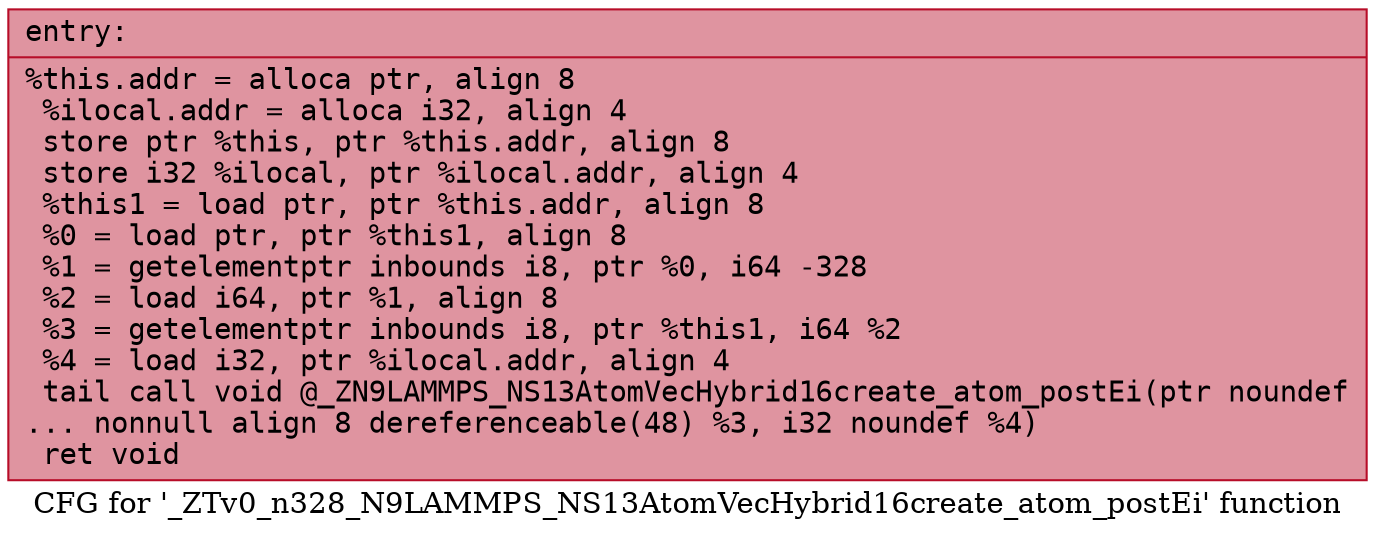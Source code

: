 digraph "CFG for '_ZTv0_n328_N9LAMMPS_NS13AtomVecHybrid16create_atom_postEi' function" {
	label="CFG for '_ZTv0_n328_N9LAMMPS_NS13AtomVecHybrid16create_atom_postEi' function";

	Node0x557e2af93c50 [shape=record,color="#b70d28ff", style=filled, fillcolor="#b70d2870" fontname="Courier",label="{entry:\l|  %this.addr = alloca ptr, align 8\l  %ilocal.addr = alloca i32, align 4\l  store ptr %this, ptr %this.addr, align 8\l  store i32 %ilocal, ptr %ilocal.addr, align 4\l  %this1 = load ptr, ptr %this.addr, align 8\l  %0 = load ptr, ptr %this1, align 8\l  %1 = getelementptr inbounds i8, ptr %0, i64 -328\l  %2 = load i64, ptr %1, align 8\l  %3 = getelementptr inbounds i8, ptr %this1, i64 %2\l  %4 = load i32, ptr %ilocal.addr, align 4\l  tail call void @_ZN9LAMMPS_NS13AtomVecHybrid16create_atom_postEi(ptr noundef\l... nonnull align 8 dereferenceable(48) %3, i32 noundef %4)\l  ret void\l}"];
}
